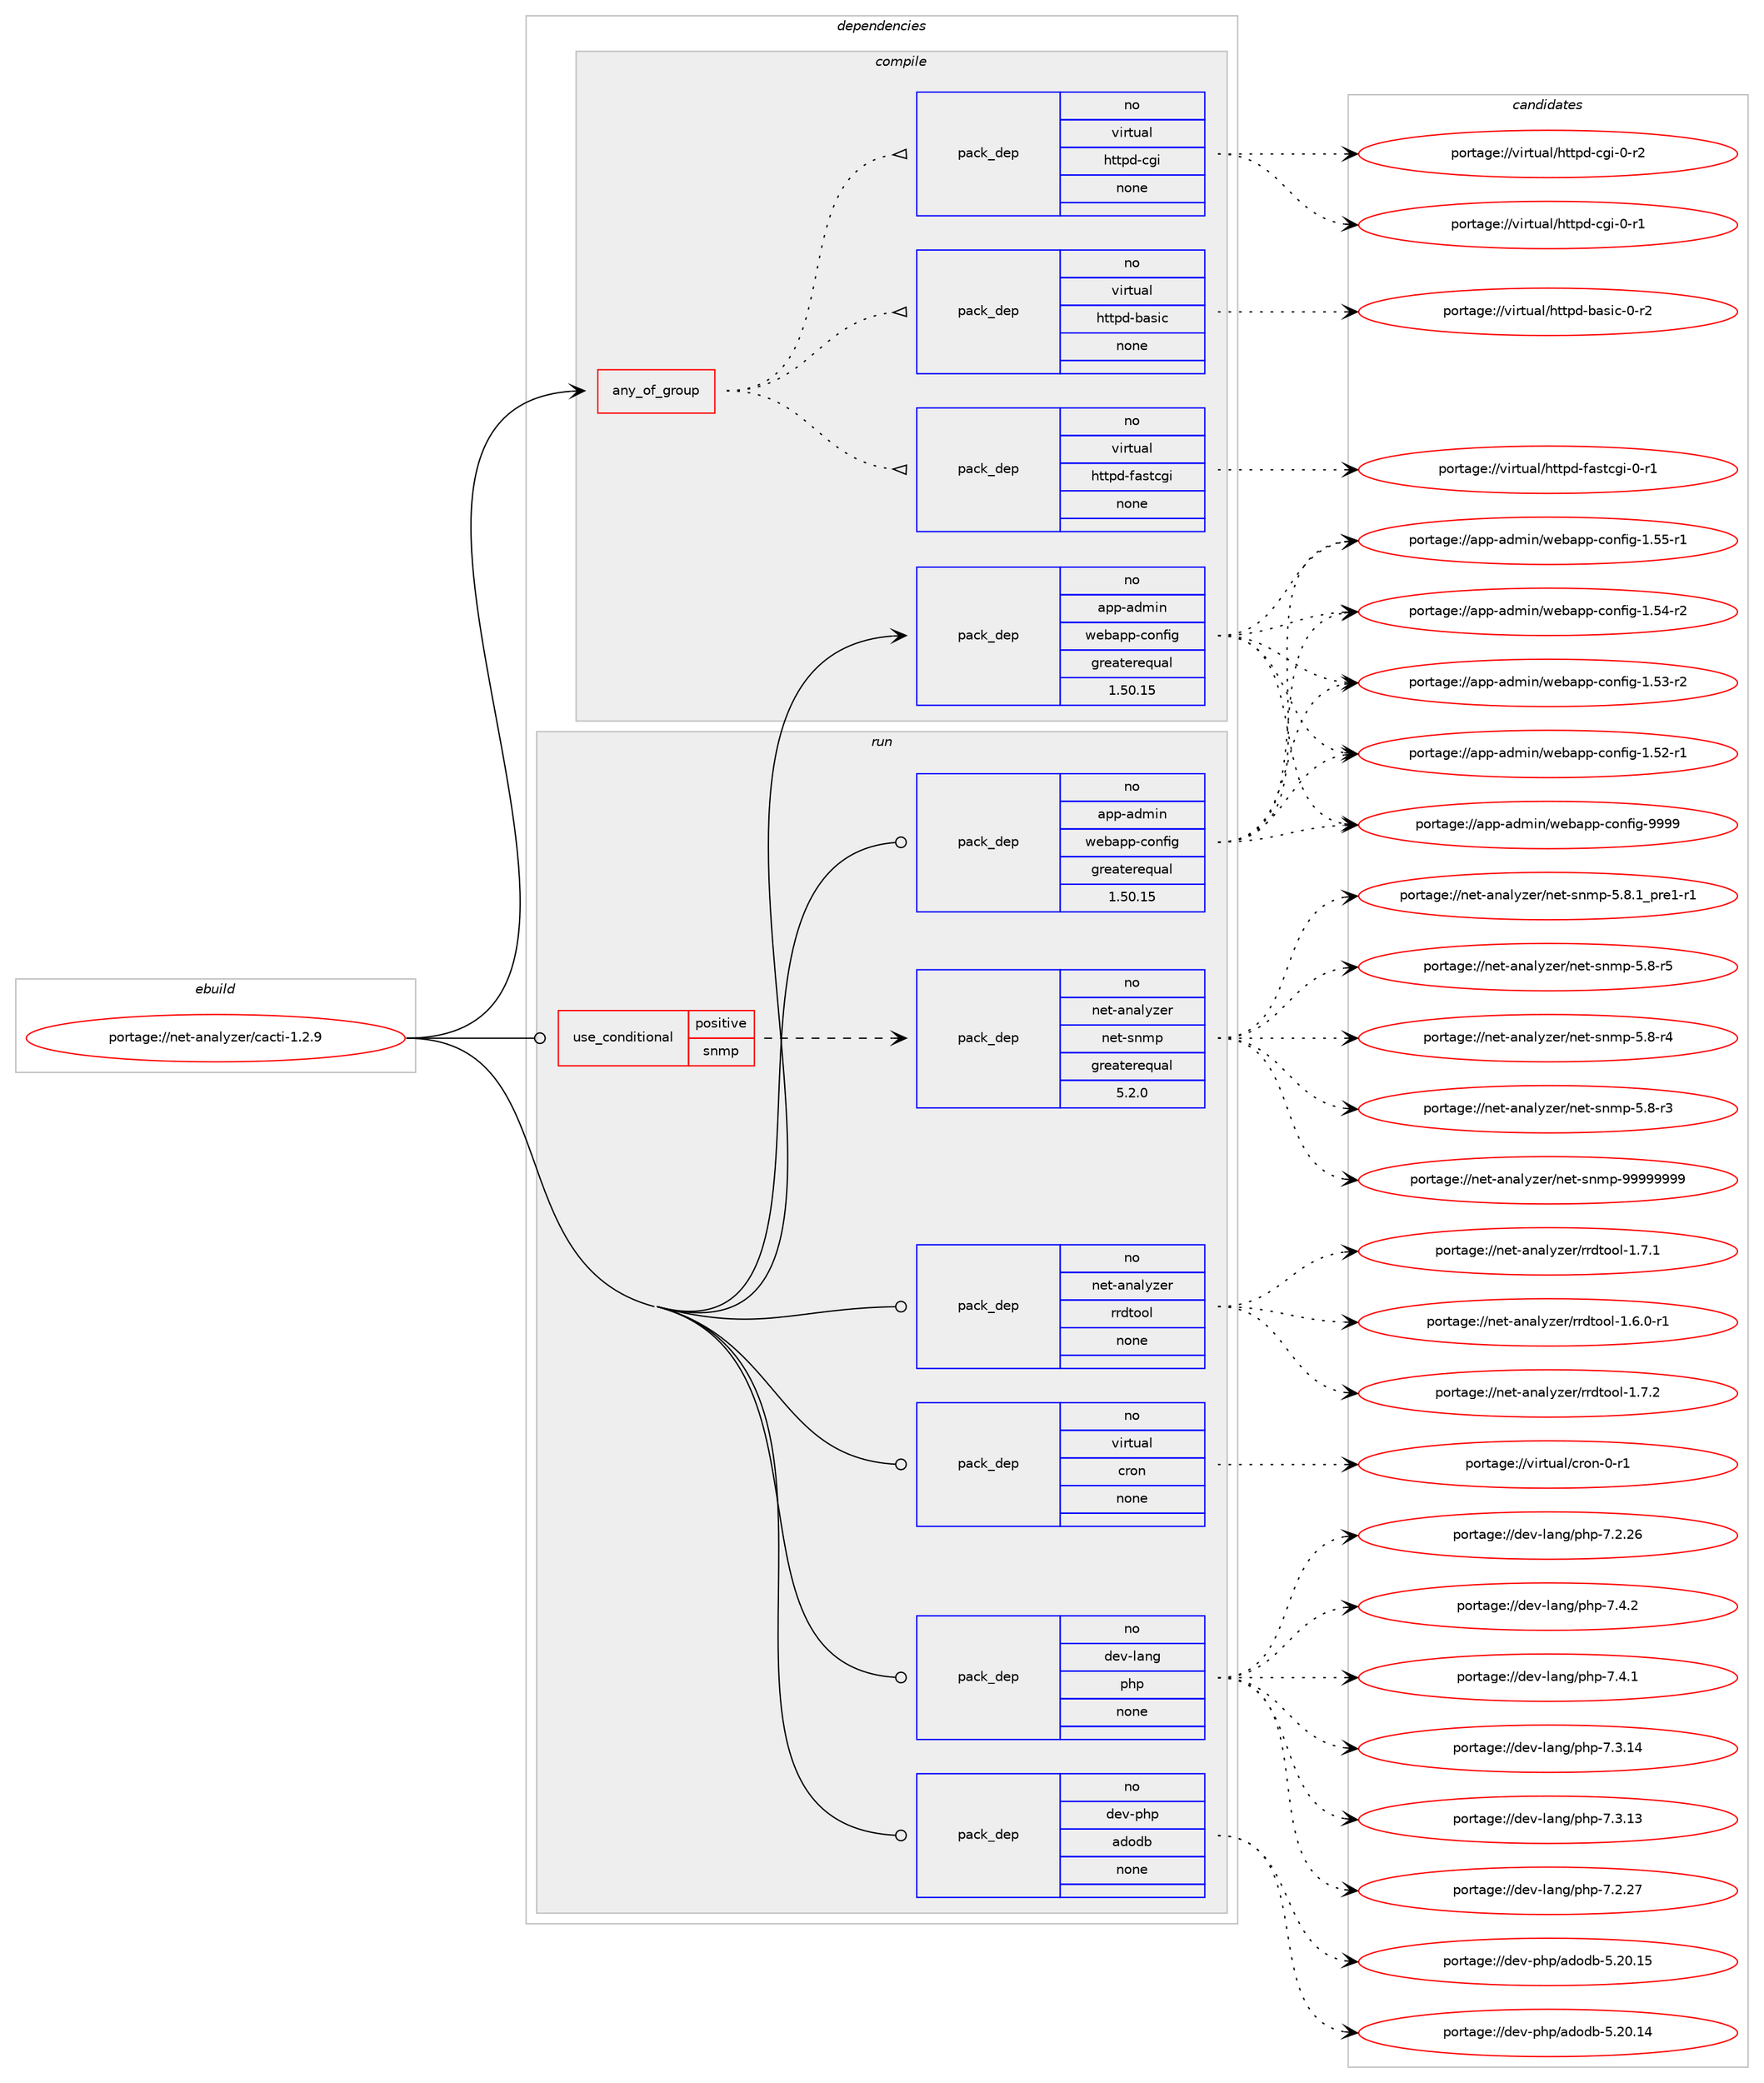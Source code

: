 digraph prolog {

# *************
# Graph options
# *************

newrank=true;
concentrate=true;
compound=true;
graph [rankdir=LR,fontname=Helvetica,fontsize=10,ranksep=1.5];#, ranksep=2.5, nodesep=0.2];
edge  [arrowhead=vee];
node  [fontname=Helvetica,fontsize=10];

# **********
# The ebuild
# **********

subgraph cluster_leftcol {
color=gray;
rank=same;
label=<<i>ebuild</i>>;
id [label="portage://net-analyzer/cacti-1.2.9", color=red, width=4, href="../net-analyzer/cacti-1.2.9.svg"];
}

# ****************
# The dependencies
# ****************

subgraph cluster_midcol {
color=gray;
label=<<i>dependencies</i>>;
subgraph cluster_compile {
fillcolor="#eeeeee";
style=filled;
label=<<i>compile</i>>;
subgraph any2479 {
dependency161981 [label=<<TABLE BORDER="0" CELLBORDER="1" CELLSPACING="0" CELLPADDING="4"><TR><TD CELLPADDING="10">any_of_group</TD></TR></TABLE>>, shape=none, color=red];subgraph pack122684 {
dependency161982 [label=<<TABLE BORDER="0" CELLBORDER="1" CELLSPACING="0" CELLPADDING="4" WIDTH="220"><TR><TD ROWSPAN="6" CELLPADDING="30">pack_dep</TD></TR><TR><TD WIDTH="110">no</TD></TR><TR><TD>virtual</TD></TR><TR><TD>httpd-basic</TD></TR><TR><TD>none</TD></TR><TR><TD></TD></TR></TABLE>>, shape=none, color=blue];
}
dependency161981:e -> dependency161982:w [weight=20,style="dotted",arrowhead="oinv"];
subgraph pack122685 {
dependency161983 [label=<<TABLE BORDER="0" CELLBORDER="1" CELLSPACING="0" CELLPADDING="4" WIDTH="220"><TR><TD ROWSPAN="6" CELLPADDING="30">pack_dep</TD></TR><TR><TD WIDTH="110">no</TD></TR><TR><TD>virtual</TD></TR><TR><TD>httpd-cgi</TD></TR><TR><TD>none</TD></TR><TR><TD></TD></TR></TABLE>>, shape=none, color=blue];
}
dependency161981:e -> dependency161983:w [weight=20,style="dotted",arrowhead="oinv"];
subgraph pack122686 {
dependency161984 [label=<<TABLE BORDER="0" CELLBORDER="1" CELLSPACING="0" CELLPADDING="4" WIDTH="220"><TR><TD ROWSPAN="6" CELLPADDING="30">pack_dep</TD></TR><TR><TD WIDTH="110">no</TD></TR><TR><TD>virtual</TD></TR><TR><TD>httpd-fastcgi</TD></TR><TR><TD>none</TD></TR><TR><TD></TD></TR></TABLE>>, shape=none, color=blue];
}
dependency161981:e -> dependency161984:w [weight=20,style="dotted",arrowhead="oinv"];
}
id:e -> dependency161981:w [weight=20,style="solid",arrowhead="vee"];
subgraph pack122687 {
dependency161985 [label=<<TABLE BORDER="0" CELLBORDER="1" CELLSPACING="0" CELLPADDING="4" WIDTH="220"><TR><TD ROWSPAN="6" CELLPADDING="30">pack_dep</TD></TR><TR><TD WIDTH="110">no</TD></TR><TR><TD>app-admin</TD></TR><TR><TD>webapp-config</TD></TR><TR><TD>greaterequal</TD></TR><TR><TD>1.50.15</TD></TR></TABLE>>, shape=none, color=blue];
}
id:e -> dependency161985:w [weight=20,style="solid",arrowhead="vee"];
}
subgraph cluster_compileandrun {
fillcolor="#eeeeee";
style=filled;
label=<<i>compile and run</i>>;
}
subgraph cluster_run {
fillcolor="#eeeeee";
style=filled;
label=<<i>run</i>>;
subgraph cond36666 {
dependency161986 [label=<<TABLE BORDER="0" CELLBORDER="1" CELLSPACING="0" CELLPADDING="4"><TR><TD ROWSPAN="3" CELLPADDING="10">use_conditional</TD></TR><TR><TD>positive</TD></TR><TR><TD>snmp</TD></TR></TABLE>>, shape=none, color=red];
subgraph pack122688 {
dependency161987 [label=<<TABLE BORDER="0" CELLBORDER="1" CELLSPACING="0" CELLPADDING="4" WIDTH="220"><TR><TD ROWSPAN="6" CELLPADDING="30">pack_dep</TD></TR><TR><TD WIDTH="110">no</TD></TR><TR><TD>net-analyzer</TD></TR><TR><TD>net-snmp</TD></TR><TR><TD>greaterequal</TD></TR><TR><TD>5.2.0</TD></TR></TABLE>>, shape=none, color=blue];
}
dependency161986:e -> dependency161987:w [weight=20,style="dashed",arrowhead="vee"];
}
id:e -> dependency161986:w [weight=20,style="solid",arrowhead="odot"];
subgraph pack122689 {
dependency161988 [label=<<TABLE BORDER="0" CELLBORDER="1" CELLSPACING="0" CELLPADDING="4" WIDTH="220"><TR><TD ROWSPAN="6" CELLPADDING="30">pack_dep</TD></TR><TR><TD WIDTH="110">no</TD></TR><TR><TD>app-admin</TD></TR><TR><TD>webapp-config</TD></TR><TR><TD>greaterequal</TD></TR><TR><TD>1.50.15</TD></TR></TABLE>>, shape=none, color=blue];
}
id:e -> dependency161988:w [weight=20,style="solid",arrowhead="odot"];
subgraph pack122690 {
dependency161989 [label=<<TABLE BORDER="0" CELLBORDER="1" CELLSPACING="0" CELLPADDING="4" WIDTH="220"><TR><TD ROWSPAN="6" CELLPADDING="30">pack_dep</TD></TR><TR><TD WIDTH="110">no</TD></TR><TR><TD>dev-lang</TD></TR><TR><TD>php</TD></TR><TR><TD>none</TD></TR><TR><TD></TD></TR></TABLE>>, shape=none, color=blue];
}
id:e -> dependency161989:w [weight=20,style="solid",arrowhead="odot"];
subgraph pack122691 {
dependency161990 [label=<<TABLE BORDER="0" CELLBORDER="1" CELLSPACING="0" CELLPADDING="4" WIDTH="220"><TR><TD ROWSPAN="6" CELLPADDING="30">pack_dep</TD></TR><TR><TD WIDTH="110">no</TD></TR><TR><TD>dev-php</TD></TR><TR><TD>adodb</TD></TR><TR><TD>none</TD></TR><TR><TD></TD></TR></TABLE>>, shape=none, color=blue];
}
id:e -> dependency161990:w [weight=20,style="solid",arrowhead="odot"];
subgraph pack122692 {
dependency161991 [label=<<TABLE BORDER="0" CELLBORDER="1" CELLSPACING="0" CELLPADDING="4" WIDTH="220"><TR><TD ROWSPAN="6" CELLPADDING="30">pack_dep</TD></TR><TR><TD WIDTH="110">no</TD></TR><TR><TD>net-analyzer</TD></TR><TR><TD>rrdtool</TD></TR><TR><TD>none</TD></TR><TR><TD></TD></TR></TABLE>>, shape=none, color=blue];
}
id:e -> dependency161991:w [weight=20,style="solid",arrowhead="odot"];
subgraph pack122693 {
dependency161992 [label=<<TABLE BORDER="0" CELLBORDER="1" CELLSPACING="0" CELLPADDING="4" WIDTH="220"><TR><TD ROWSPAN="6" CELLPADDING="30">pack_dep</TD></TR><TR><TD WIDTH="110">no</TD></TR><TR><TD>virtual</TD></TR><TR><TD>cron</TD></TR><TR><TD>none</TD></TR><TR><TD></TD></TR></TABLE>>, shape=none, color=blue];
}
id:e -> dependency161992:w [weight=20,style="solid",arrowhead="odot"];
}
}

# **************
# The candidates
# **************

subgraph cluster_choices {
rank=same;
color=gray;
label=<<i>candidates</i>>;

subgraph choice122684 {
color=black;
nodesep=1;
choice11810511411611797108471041161161121004598971151059945484511450 [label="portage://virtual/httpd-basic-0-r2", color=red, width=4,href="../virtual/httpd-basic-0-r2.svg"];
dependency161982:e -> choice11810511411611797108471041161161121004598971151059945484511450:w [style=dotted,weight="100"];
}
subgraph choice122685 {
color=black;
nodesep=1;
choice1181051141161179710847104116116112100459910310545484511450 [label="portage://virtual/httpd-cgi-0-r2", color=red, width=4,href="../virtual/httpd-cgi-0-r2.svg"];
choice1181051141161179710847104116116112100459910310545484511449 [label="portage://virtual/httpd-cgi-0-r1", color=red, width=4,href="../virtual/httpd-cgi-0-r1.svg"];
dependency161983:e -> choice1181051141161179710847104116116112100459910310545484511450:w [style=dotted,weight="100"];
dependency161983:e -> choice1181051141161179710847104116116112100459910310545484511449:w [style=dotted,weight="100"];
}
subgraph choice122686 {
color=black;
nodesep=1;
choice118105114116117971084710411611611210045102971151169910310545484511449 [label="portage://virtual/httpd-fastcgi-0-r1", color=red, width=4,href="../virtual/httpd-fastcgi-0-r1.svg"];
dependency161984:e -> choice118105114116117971084710411611611210045102971151169910310545484511449:w [style=dotted,weight="100"];
}
subgraph choice122687 {
color=black;
nodesep=1;
choice97112112459710010910511047119101989711211245991111101021051034557575757 [label="portage://app-admin/webapp-config-9999", color=red, width=4,href="../app-admin/webapp-config-9999.svg"];
choice971121124597100109105110471191019897112112459911111010210510345494653534511449 [label="portage://app-admin/webapp-config-1.55-r1", color=red, width=4,href="../app-admin/webapp-config-1.55-r1.svg"];
choice971121124597100109105110471191019897112112459911111010210510345494653524511450 [label="portage://app-admin/webapp-config-1.54-r2", color=red, width=4,href="../app-admin/webapp-config-1.54-r2.svg"];
choice971121124597100109105110471191019897112112459911111010210510345494653514511450 [label="portage://app-admin/webapp-config-1.53-r2", color=red, width=4,href="../app-admin/webapp-config-1.53-r2.svg"];
choice971121124597100109105110471191019897112112459911111010210510345494653504511449 [label="portage://app-admin/webapp-config-1.52-r1", color=red, width=4,href="../app-admin/webapp-config-1.52-r1.svg"];
dependency161985:e -> choice97112112459710010910511047119101989711211245991111101021051034557575757:w [style=dotted,weight="100"];
dependency161985:e -> choice971121124597100109105110471191019897112112459911111010210510345494653534511449:w [style=dotted,weight="100"];
dependency161985:e -> choice971121124597100109105110471191019897112112459911111010210510345494653524511450:w [style=dotted,weight="100"];
dependency161985:e -> choice971121124597100109105110471191019897112112459911111010210510345494653514511450:w [style=dotted,weight="100"];
dependency161985:e -> choice971121124597100109105110471191019897112112459911111010210510345494653504511449:w [style=dotted,weight="100"];
}
subgraph choice122688 {
color=black;
nodesep=1;
choice1101011164597110971081211221011144711010111645115110109112455757575757575757 [label="portage://net-analyzer/net-snmp-99999999", color=red, width=4,href="../net-analyzer/net-snmp-99999999.svg"];
choice110101116459711097108121122101114471101011164511511010911245534656464995112114101494511449 [label="portage://net-analyzer/net-snmp-5.8.1_pre1-r1", color=red, width=4,href="../net-analyzer/net-snmp-5.8.1_pre1-r1.svg"];
choice1101011164597110971081211221011144711010111645115110109112455346564511453 [label="portage://net-analyzer/net-snmp-5.8-r5", color=red, width=4,href="../net-analyzer/net-snmp-5.8-r5.svg"];
choice1101011164597110971081211221011144711010111645115110109112455346564511452 [label="portage://net-analyzer/net-snmp-5.8-r4", color=red, width=4,href="../net-analyzer/net-snmp-5.8-r4.svg"];
choice1101011164597110971081211221011144711010111645115110109112455346564511451 [label="portage://net-analyzer/net-snmp-5.8-r3", color=red, width=4,href="../net-analyzer/net-snmp-5.8-r3.svg"];
dependency161987:e -> choice1101011164597110971081211221011144711010111645115110109112455757575757575757:w [style=dotted,weight="100"];
dependency161987:e -> choice110101116459711097108121122101114471101011164511511010911245534656464995112114101494511449:w [style=dotted,weight="100"];
dependency161987:e -> choice1101011164597110971081211221011144711010111645115110109112455346564511453:w [style=dotted,weight="100"];
dependency161987:e -> choice1101011164597110971081211221011144711010111645115110109112455346564511452:w [style=dotted,weight="100"];
dependency161987:e -> choice1101011164597110971081211221011144711010111645115110109112455346564511451:w [style=dotted,weight="100"];
}
subgraph choice122689 {
color=black;
nodesep=1;
choice97112112459710010910511047119101989711211245991111101021051034557575757 [label="portage://app-admin/webapp-config-9999", color=red, width=4,href="../app-admin/webapp-config-9999.svg"];
choice971121124597100109105110471191019897112112459911111010210510345494653534511449 [label="portage://app-admin/webapp-config-1.55-r1", color=red, width=4,href="../app-admin/webapp-config-1.55-r1.svg"];
choice971121124597100109105110471191019897112112459911111010210510345494653524511450 [label="portage://app-admin/webapp-config-1.54-r2", color=red, width=4,href="../app-admin/webapp-config-1.54-r2.svg"];
choice971121124597100109105110471191019897112112459911111010210510345494653514511450 [label="portage://app-admin/webapp-config-1.53-r2", color=red, width=4,href="../app-admin/webapp-config-1.53-r2.svg"];
choice971121124597100109105110471191019897112112459911111010210510345494653504511449 [label="portage://app-admin/webapp-config-1.52-r1", color=red, width=4,href="../app-admin/webapp-config-1.52-r1.svg"];
dependency161988:e -> choice97112112459710010910511047119101989711211245991111101021051034557575757:w [style=dotted,weight="100"];
dependency161988:e -> choice971121124597100109105110471191019897112112459911111010210510345494653534511449:w [style=dotted,weight="100"];
dependency161988:e -> choice971121124597100109105110471191019897112112459911111010210510345494653524511450:w [style=dotted,weight="100"];
dependency161988:e -> choice971121124597100109105110471191019897112112459911111010210510345494653514511450:w [style=dotted,weight="100"];
dependency161988:e -> choice971121124597100109105110471191019897112112459911111010210510345494653504511449:w [style=dotted,weight="100"];
}
subgraph choice122690 {
color=black;
nodesep=1;
choice100101118451089711010347112104112455546524650 [label="portage://dev-lang/php-7.4.2", color=red, width=4,href="../dev-lang/php-7.4.2.svg"];
choice100101118451089711010347112104112455546524649 [label="portage://dev-lang/php-7.4.1", color=red, width=4,href="../dev-lang/php-7.4.1.svg"];
choice10010111845108971101034711210411245554651464952 [label="portage://dev-lang/php-7.3.14", color=red, width=4,href="../dev-lang/php-7.3.14.svg"];
choice10010111845108971101034711210411245554651464951 [label="portage://dev-lang/php-7.3.13", color=red, width=4,href="../dev-lang/php-7.3.13.svg"];
choice10010111845108971101034711210411245554650465055 [label="portage://dev-lang/php-7.2.27", color=red, width=4,href="../dev-lang/php-7.2.27.svg"];
choice10010111845108971101034711210411245554650465054 [label="portage://dev-lang/php-7.2.26", color=red, width=4,href="../dev-lang/php-7.2.26.svg"];
dependency161989:e -> choice100101118451089711010347112104112455546524650:w [style=dotted,weight="100"];
dependency161989:e -> choice100101118451089711010347112104112455546524649:w [style=dotted,weight="100"];
dependency161989:e -> choice10010111845108971101034711210411245554651464952:w [style=dotted,weight="100"];
dependency161989:e -> choice10010111845108971101034711210411245554651464951:w [style=dotted,weight="100"];
dependency161989:e -> choice10010111845108971101034711210411245554650465055:w [style=dotted,weight="100"];
dependency161989:e -> choice10010111845108971101034711210411245554650465054:w [style=dotted,weight="100"];
}
subgraph choice122691 {
color=black;
nodesep=1;
choice100101118451121041124797100111100984553465048464953 [label="portage://dev-php/adodb-5.20.15", color=red, width=4,href="../dev-php/adodb-5.20.15.svg"];
choice100101118451121041124797100111100984553465048464952 [label="portage://dev-php/adodb-5.20.14", color=red, width=4,href="../dev-php/adodb-5.20.14.svg"];
dependency161990:e -> choice100101118451121041124797100111100984553465048464953:w [style=dotted,weight="100"];
dependency161990:e -> choice100101118451121041124797100111100984553465048464952:w [style=dotted,weight="100"];
}
subgraph choice122692 {
color=black;
nodesep=1;
choice11010111645971109710812112210111447114114100116111111108454946554650 [label="portage://net-analyzer/rrdtool-1.7.2", color=red, width=4,href="../net-analyzer/rrdtool-1.7.2.svg"];
choice11010111645971109710812112210111447114114100116111111108454946554649 [label="portage://net-analyzer/rrdtool-1.7.1", color=red, width=4,href="../net-analyzer/rrdtool-1.7.1.svg"];
choice110101116459711097108121122101114471141141001161111111084549465446484511449 [label="portage://net-analyzer/rrdtool-1.6.0-r1", color=red, width=4,href="../net-analyzer/rrdtool-1.6.0-r1.svg"];
dependency161991:e -> choice11010111645971109710812112210111447114114100116111111108454946554650:w [style=dotted,weight="100"];
dependency161991:e -> choice11010111645971109710812112210111447114114100116111111108454946554649:w [style=dotted,weight="100"];
dependency161991:e -> choice110101116459711097108121122101114471141141001161111111084549465446484511449:w [style=dotted,weight="100"];
}
subgraph choice122693 {
color=black;
nodesep=1;
choice11810511411611797108479911411111045484511449 [label="portage://virtual/cron-0-r1", color=red, width=4,href="../virtual/cron-0-r1.svg"];
dependency161992:e -> choice11810511411611797108479911411111045484511449:w [style=dotted,weight="100"];
}
}

}
